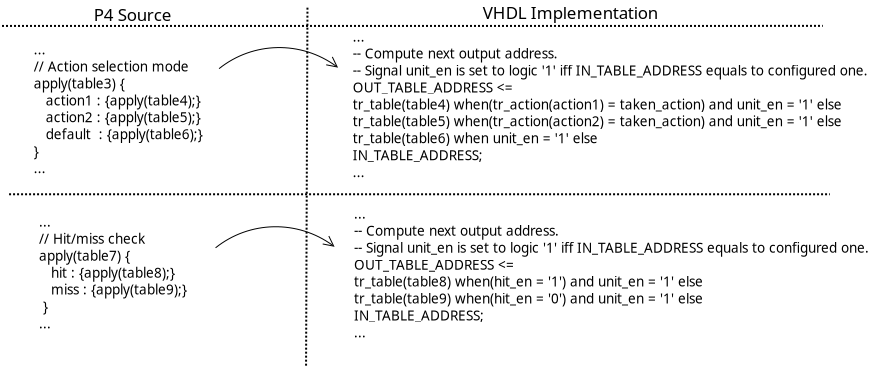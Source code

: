 <?xml version="1.0" encoding="UTF-8"?>
<dia:diagram xmlns:dia="http://www.lysator.liu.se/~alla/dia/">
  <dia:layer name="Background" visible="true" active="true">
    <dia:object type="Standard - Text" version="1" id="O0">
      <dia:attribute name="obj_pos">
        <dia:point val="14.939,3.448"/>
      </dia:attribute>
      <dia:attribute name="obj_bb">
        <dia:rectangle val="14.939,2.818;24.464,9.535"/>
      </dia:attribute>
      <dia:attribute name="text">
        <dia:composite type="text">
          <dia:attribute name="string">
            <dia:string>#...
// Action selection mode
apply(table3) {
   action1 : {apply(table4);}
   action2 : {apply(table5);}
   default  : {apply(table6);}
}
...#</dia:string>
          </dia:attribute>
          <dia:attribute name="font">
            <dia:font family="sans" style="0" name="Helvetica"/>
          </dia:attribute>
          <dia:attribute name="height">
            <dia:real val="0.847"/>
          </dia:attribute>
          <dia:attribute name="pos">
            <dia:point val="14.939,3.448"/>
          </dia:attribute>
          <dia:attribute name="color">
            <dia:color val="#000000"/>
          </dia:attribute>
          <dia:attribute name="alignment">
            <dia:enum val="0"/>
          </dia:attribute>
        </dia:composite>
      </dia:attribute>
      <dia:attribute name="valign">
        <dia:enum val="3"/>
      </dia:attribute>
    </dia:object>
    <dia:object type="Standard - Text" version="1" id="O1">
      <dia:attribute name="obj_pos">
        <dia:point val="39.001,10.676"/>
      </dia:attribute>
      <dia:attribute name="obj_bb">
        <dia:rectangle val="39.001,9.889;39.001,10.876"/>
      </dia:attribute>
      <dia:attribute name="text">
        <dia:composite type="text">
          <dia:attribute name="string">
            <dia:string>##</dia:string>
          </dia:attribute>
          <dia:attribute name="font">
            <dia:font family="sans" style="0" name="Helvetica"/>
          </dia:attribute>
          <dia:attribute name="height">
            <dia:real val="1.058"/>
          </dia:attribute>
          <dia:attribute name="pos">
            <dia:point val="39.001,10.676"/>
          </dia:attribute>
          <dia:attribute name="color">
            <dia:color val="#000000"/>
          </dia:attribute>
          <dia:attribute name="alignment">
            <dia:enum val="0"/>
          </dia:attribute>
        </dia:composite>
      </dia:attribute>
      <dia:attribute name="valign">
        <dia:enum val="3"/>
      </dia:attribute>
    </dia:object>
    <dia:object type="Standard - Text" version="1" id="O2">
      <dia:attribute name="obj_pos">
        <dia:point val="42.037,5.62"/>
      </dia:attribute>
      <dia:attribute name="obj_bb">
        <dia:rectangle val="42.037,4.832;42.037,5.82"/>
      </dia:attribute>
      <dia:attribute name="text">
        <dia:composite type="text">
          <dia:attribute name="string">
            <dia:string>##</dia:string>
          </dia:attribute>
          <dia:attribute name="font">
            <dia:font family="sans" style="0" name="Helvetica"/>
          </dia:attribute>
          <dia:attribute name="height">
            <dia:real val="1.058"/>
          </dia:attribute>
          <dia:attribute name="pos">
            <dia:point val="42.037,5.62"/>
          </dia:attribute>
          <dia:attribute name="color">
            <dia:color val="#000000"/>
          </dia:attribute>
          <dia:attribute name="alignment">
            <dia:enum val="0"/>
          </dia:attribute>
        </dia:composite>
      </dia:attribute>
      <dia:attribute name="valign">
        <dia:enum val="3"/>
      </dia:attribute>
    </dia:object>
    <dia:object type="Standard - Text" version="1" id="O3">
      <dia:attribute name="obj_pos">
        <dia:point val="30.883,2.799"/>
      </dia:attribute>
      <dia:attribute name="obj_bb">
        <dia:rectangle val="30.883,2.169;58.803,10.579"/>
      </dia:attribute>
      <dia:attribute name="text">
        <dia:composite type="text">
          <dia:attribute name="string">
            <dia:string>#...
-- Compute next output address. 
-- Signal unit_en is set to logic '1' iff IN_TABLE_ADDRESS equals to configured one.
OUT_TABLE_ADDRESS &lt;= 
tr_table(table4) when(tr_action(action1) = taken_action) and unit_en = '1' else
tr_table(table5) when(tr_action(action2) = taken_action) and unit_en = '1' else
tr_table(table6) when unit_en = '1' else
IN_TABLE_ADDRESS; 
...
#</dia:string>
          </dia:attribute>
          <dia:attribute name="font">
            <dia:font family="sans" style="0" name="Helvetica"/>
          </dia:attribute>
          <dia:attribute name="height">
            <dia:real val="0.847"/>
          </dia:attribute>
          <dia:attribute name="pos">
            <dia:point val="30.883,2.799"/>
          </dia:attribute>
          <dia:attribute name="color">
            <dia:color val="#000000"/>
          </dia:attribute>
          <dia:attribute name="alignment">
            <dia:enum val="0"/>
          </dia:attribute>
        </dia:composite>
      </dia:attribute>
      <dia:attribute name="valign">
        <dia:enum val="3"/>
      </dia:attribute>
    </dia:object>
    <dia:object type="Standard - Line" version="0" id="O4">
      <dia:attribute name="obj_pos">
        <dia:point val="13.35,2.014"/>
      </dia:attribute>
      <dia:attribute name="obj_bb">
        <dia:rectangle val="13.3,1.963;54.439,2.064"/>
      </dia:attribute>
      <dia:attribute name="conn_endpoints">
        <dia:point val="13.35,2.014"/>
        <dia:point val="54.389,2.013"/>
      </dia:attribute>
      <dia:attribute name="numcp">
        <dia:int val="1"/>
      </dia:attribute>
      <dia:attribute name="line_style">
        <dia:enum val="1"/>
      </dia:attribute>
      <dia:attribute name="dashlength">
        <dia:real val="0.1"/>
      </dia:attribute>
    </dia:object>
    <dia:object type="Standard - Line" version="0" id="O5">
      <dia:attribute name="obj_pos">
        <dia:point val="28.623,1.1"/>
      </dia:attribute>
      <dia:attribute name="obj_bb">
        <dia:rectangle val="28.503,1.05;28.674,19.05"/>
      </dia:attribute>
      <dia:attribute name="conn_endpoints">
        <dia:point val="28.623,1.1"/>
        <dia:point val="28.553,19"/>
      </dia:attribute>
      <dia:attribute name="numcp">
        <dia:int val="1"/>
      </dia:attribute>
      <dia:attribute name="line_style">
        <dia:enum val="1"/>
      </dia:attribute>
      <dia:attribute name="dashlength">
        <dia:real val="0.1"/>
      </dia:attribute>
    </dia:object>
    <dia:object type="Standard - Text" version="1" id="O6">
      <dia:attribute name="obj_pos">
        <dia:point val="17.941,1.768"/>
      </dia:attribute>
      <dia:attribute name="obj_bb">
        <dia:rectangle val="17.941,0.981;22.171,1.968"/>
      </dia:attribute>
      <dia:attribute name="text">
        <dia:composite type="text">
          <dia:attribute name="string">
            <dia:string>#P4 Source#</dia:string>
          </dia:attribute>
          <dia:attribute name="font">
            <dia:font family="sans" style="0" name="Helvetica"/>
          </dia:attribute>
          <dia:attribute name="height">
            <dia:real val="1.058"/>
          </dia:attribute>
          <dia:attribute name="pos">
            <dia:point val="17.941,1.768"/>
          </dia:attribute>
          <dia:attribute name="color">
            <dia:color val="#000000"/>
          </dia:attribute>
          <dia:attribute name="alignment">
            <dia:enum val="0"/>
          </dia:attribute>
        </dia:composite>
      </dia:attribute>
      <dia:attribute name="valign">
        <dia:enum val="3"/>
      </dia:attribute>
    </dia:object>
    <dia:object type="Standard - Text" version="1" id="O7">
      <dia:attribute name="obj_pos">
        <dia:point val="37.382,1.673"/>
      </dia:attribute>
      <dia:attribute name="obj_bb">
        <dia:rectangle val="37.382,0.885;46.725,1.873"/>
      </dia:attribute>
      <dia:attribute name="text">
        <dia:composite type="text">
          <dia:attribute name="string">
            <dia:string>#VHDL Implementation#</dia:string>
          </dia:attribute>
          <dia:attribute name="font">
            <dia:font family="sans" style="0" name="Helvetica"/>
          </dia:attribute>
          <dia:attribute name="height">
            <dia:real val="1.058"/>
          </dia:attribute>
          <dia:attribute name="pos">
            <dia:point val="37.382,1.673"/>
          </dia:attribute>
          <dia:attribute name="color">
            <dia:color val="#000000"/>
          </dia:attribute>
          <dia:attribute name="alignment">
            <dia:enum val="0"/>
          </dia:attribute>
        </dia:composite>
      </dia:attribute>
      <dia:attribute name="valign">
        <dia:enum val="3"/>
      </dia:attribute>
    </dia:object>
    <dia:object type="Standard - Arc" version="0" id="O8">
      <dia:attribute name="obj_pos">
        <dia:point val="24.203,4.15"/>
      </dia:attribute>
      <dia:attribute name="obj_bb">
        <dia:rectangle val="24.177,3.072;30.178,4.175"/>
      </dia:attribute>
      <dia:attribute name="conn_endpoints">
        <dia:point val="24.203,4.15"/>
        <dia:point val="30.153,4.1"/>
      </dia:attribute>
      <dia:attribute name="curve_distance">
        <dia:real val="-1.028"/>
      </dia:attribute>
      <dia:attribute name="line_width">
        <dia:real val="0.05"/>
      </dia:attribute>
      <dia:attribute name="end_arrow">
        <dia:enum val="1"/>
      </dia:attribute>
      <dia:attribute name="end_arrow_length">
        <dia:real val="0.5"/>
      </dia:attribute>
      <dia:attribute name="end_arrow_width">
        <dia:real val="0.5"/>
      </dia:attribute>
    </dia:object>
    <dia:object type="Standard - Text" version="1" id="O9">
      <dia:attribute name="obj_pos">
        <dia:point val="30.953,11.66"/>
      </dia:attribute>
      <dia:attribute name="obj_bb">
        <dia:rectangle val="30.953,11.03;58.873,18.593"/>
      </dia:attribute>
      <dia:attribute name="text">
        <dia:composite type="text">
          <dia:attribute name="string">
            <dia:string>#...
-- Compute next output address. 
-- Signal unit_en is set to logic '1' iff IN_TABLE_ADDRESS equals to configured one.
OUT_TABLE_ADDRESS &lt;= 
tr_table(table8) when(hit_en = '1') and unit_en = '1' else
tr_table(table9) when(hit_en = '0') and unit_en = '1' else
IN_TABLE_ADDRESS; 
...
#</dia:string>
          </dia:attribute>
          <dia:attribute name="font">
            <dia:font family="sans" style="0" name="Helvetica"/>
          </dia:attribute>
          <dia:attribute name="height">
            <dia:real val="0.847"/>
          </dia:attribute>
          <dia:attribute name="pos">
            <dia:point val="30.953,11.66"/>
          </dia:attribute>
          <dia:attribute name="color">
            <dia:color val="#000000"/>
          </dia:attribute>
          <dia:attribute name="alignment">
            <dia:enum val="0"/>
          </dia:attribute>
        </dia:composite>
      </dia:attribute>
      <dia:attribute name="valign">
        <dia:enum val="3"/>
      </dia:attribute>
    </dia:object>
    <dia:object type="Standard - Line" version="0" id="O10">
      <dia:attribute name="obj_pos">
        <dia:point val="13.703,10.431"/>
      </dia:attribute>
      <dia:attribute name="obj_bb">
        <dia:rectangle val="13.653,10.38;54.792,10.481"/>
      </dia:attribute>
      <dia:attribute name="conn_endpoints">
        <dia:point val="13.703,10.431"/>
        <dia:point val="54.742,10.43"/>
      </dia:attribute>
      <dia:attribute name="numcp">
        <dia:int val="1"/>
      </dia:attribute>
      <dia:attribute name="line_style">
        <dia:enum val="1"/>
      </dia:attribute>
      <dia:attribute name="dashlength">
        <dia:real val="0.1"/>
      </dia:attribute>
    </dia:object>
    <dia:object type="Standard - Text" version="1" id="O11">
      <dia:attribute name="obj_pos">
        <dia:point val="15.203,12.06"/>
      </dia:attribute>
      <dia:attribute name="obj_bb">
        <dia:rectangle val="15.203,11.43;23.683,17.3"/>
      </dia:attribute>
      <dia:attribute name="text">
        <dia:composite type="text">
          <dia:attribute name="string">
            <dia:string>#...
// Hit/miss check
apply(table7) {
   hit : {apply(table8);}
   miss : {apply(table9);}
 }
...#</dia:string>
          </dia:attribute>
          <dia:attribute name="font">
            <dia:font family="sans" style="0" name="Helvetica"/>
          </dia:attribute>
          <dia:attribute name="height">
            <dia:real val="0.847"/>
          </dia:attribute>
          <dia:attribute name="pos">
            <dia:point val="15.203,12.06"/>
          </dia:attribute>
          <dia:attribute name="color">
            <dia:color val="#000000"/>
          </dia:attribute>
          <dia:attribute name="alignment">
            <dia:enum val="0"/>
          </dia:attribute>
        </dia:composite>
      </dia:attribute>
      <dia:attribute name="valign">
        <dia:enum val="3"/>
      </dia:attribute>
    </dia:object>
    <dia:object type="Standard - Arc" version="0" id="O12">
      <dia:attribute name="obj_pos">
        <dia:point val="24.028,13.108"/>
      </dia:attribute>
      <dia:attribute name="obj_bb">
        <dia:rectangle val="24.003,12.03;30.003,13.133"/>
      </dia:attribute>
      <dia:attribute name="conn_endpoints">
        <dia:point val="24.028,13.108"/>
        <dia:point val="29.978,13.058"/>
      </dia:attribute>
      <dia:attribute name="curve_distance">
        <dia:real val="-1.028"/>
      </dia:attribute>
      <dia:attribute name="line_width">
        <dia:real val="0.05"/>
      </dia:attribute>
      <dia:attribute name="end_arrow">
        <dia:enum val="1"/>
      </dia:attribute>
      <dia:attribute name="end_arrow_length">
        <dia:real val="0.5"/>
      </dia:attribute>
      <dia:attribute name="end_arrow_width">
        <dia:real val="0.5"/>
      </dia:attribute>
    </dia:object>
  </dia:layer>
</dia:diagram>
